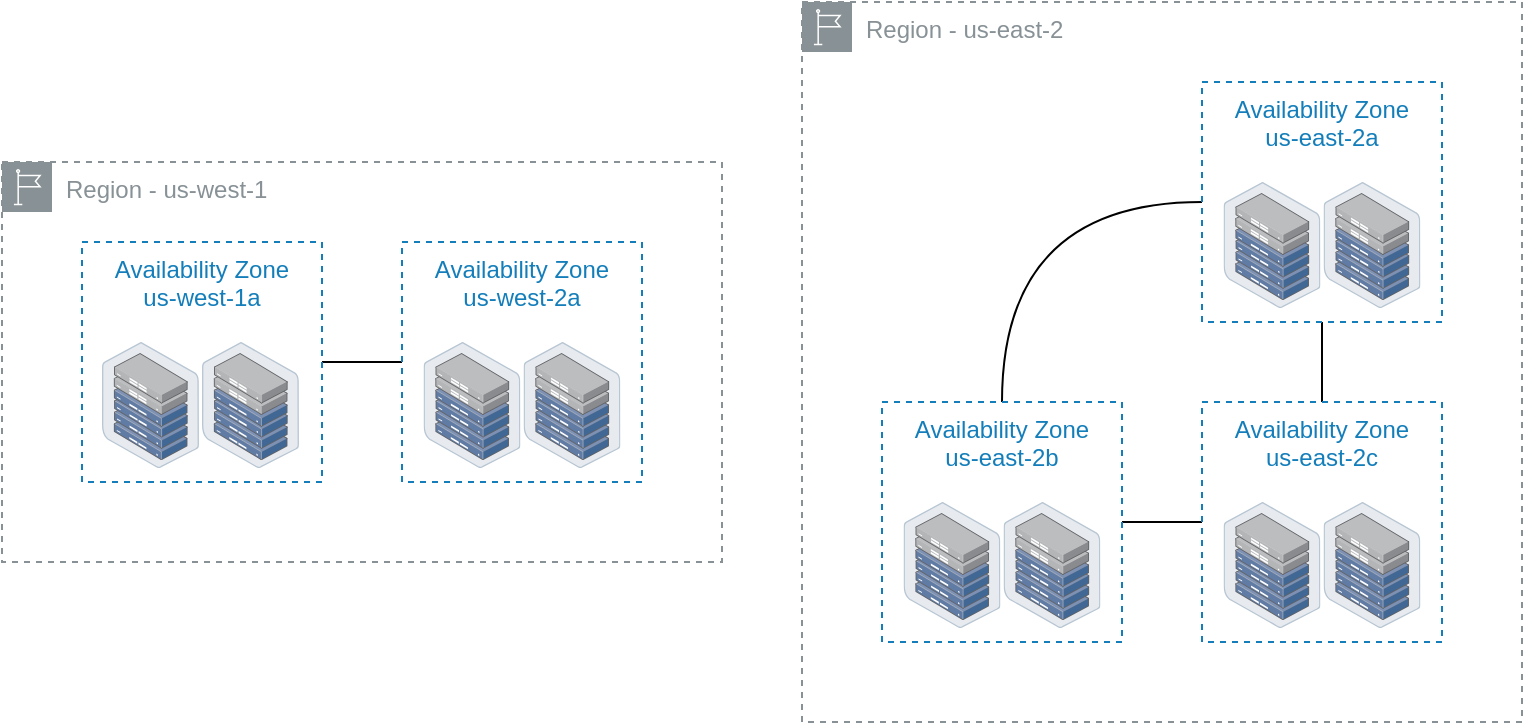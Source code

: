 <mxfile version="17.4.2" type="device"><diagram id="AU8wbsJlqE14NsuYjp3b" name="Page-1"><mxGraphModel dx="1038" dy="641" grid="1" gridSize="10" guides="1" tooltips="1" connect="1" arrows="1" fold="1" page="1" pageScale="1" pageWidth="850" pageHeight="1100" math="0" shadow="0"><root><mxCell id="0"/><mxCell id="1" parent="0"/><mxCell id="IAbVQfNchqGGSpQd0STA-1" value="&lt;div&gt;Region - us-east-2&lt;/div&gt;" style="sketch=0;outlineConnect=0;gradientColor=none;html=1;whiteSpace=wrap;fontSize=12;fontStyle=0;shape=mxgraph.aws4.group;grIcon=mxgraph.aws4.group_region;strokeColor=#879196;fillColor=none;verticalAlign=top;align=left;spacingLeft=30;fontColor=#879196;dashed=1;" parent="1" vertex="1"><mxGeometry x="440" y="80" width="360" height="360" as="geometry"/></mxCell><mxCell id="IAbVQfNchqGGSpQd0STA-12" style="edgeStyle=orthogonalEdgeStyle;orthogonalLoop=1;jettySize=auto;html=1;exitX=0.5;exitY=0;exitDx=0;exitDy=0;entryX=0;entryY=0.5;entryDx=0;entryDy=0;endArrow=none;endFill=0;curved=1;" parent="1" source="IAbVQfNchqGGSpQd0STA-4" target="IAbVQfNchqGGSpQd0STA-7" edge="1"><mxGeometry relative="1" as="geometry"/></mxCell><mxCell id="IAbVQfNchqGGSpQd0STA-13" style="edgeStyle=orthogonalEdgeStyle;curved=1;orthogonalLoop=1;jettySize=auto;html=1;exitX=1;exitY=0.5;exitDx=0;exitDy=0;entryX=0;entryY=0.5;entryDx=0;entryDy=0;endArrow=none;endFill=0;" parent="1" source="IAbVQfNchqGGSpQd0STA-4" target="IAbVQfNchqGGSpQd0STA-6" edge="1"><mxGeometry relative="1" as="geometry"/></mxCell><mxCell id="IAbVQfNchqGGSpQd0STA-4" value="Availability Zone&#10;us-east-2b&#10;" style="fillColor=none;strokeColor=#147EBA;dashed=1;verticalAlign=top;fontStyle=0;fontColor=#147EBA;" parent="1" vertex="1"><mxGeometry x="480" y="280" width="120" height="120" as="geometry"/></mxCell><mxCell id="IAbVQfNchqGGSpQd0STA-14" style="edgeStyle=orthogonalEdgeStyle;curved=1;orthogonalLoop=1;jettySize=auto;html=1;exitX=0.5;exitY=0;exitDx=0;exitDy=0;entryX=0.5;entryY=1;entryDx=0;entryDy=0;endArrow=none;endFill=0;" parent="1" source="IAbVQfNchqGGSpQd0STA-6" target="IAbVQfNchqGGSpQd0STA-7" edge="1"><mxGeometry relative="1" as="geometry"/></mxCell><mxCell id="IAbVQfNchqGGSpQd0STA-6" value="Availability Zone&#10;us-east-2c&#10;" style="fillColor=none;strokeColor=#147EBA;dashed=1;verticalAlign=top;fontStyle=0;fontColor=#147EBA;" parent="1" vertex="1"><mxGeometry x="640" y="280" width="120" height="120" as="geometry"/></mxCell><mxCell id="IAbVQfNchqGGSpQd0STA-7" value="Availability Zone&#10;us-east-2a&#10;" style="fillColor=none;strokeColor=#147EBA;dashed=1;verticalAlign=top;fontStyle=0;fontColor=#147EBA;" parent="1" vertex="1"><mxGeometry x="640" y="120" width="120" height="120" as="geometry"/></mxCell><mxCell id="IAbVQfNchqGGSpQd0STA-8" value="&lt;div&gt;Region - us-west-1&lt;/div&gt;" style="sketch=0;outlineConnect=0;gradientColor=none;html=1;whiteSpace=wrap;fontSize=12;fontStyle=0;shape=mxgraph.aws4.group;grIcon=mxgraph.aws4.group_region;strokeColor=#879196;fillColor=none;verticalAlign=top;align=left;spacingLeft=30;fontColor=#879196;dashed=1;" parent="1" vertex="1"><mxGeometry x="40" y="160" width="360" height="200" as="geometry"/></mxCell><mxCell id="IAbVQfNchqGGSpQd0STA-15" style="edgeStyle=orthogonalEdgeStyle;curved=1;orthogonalLoop=1;jettySize=auto;html=1;exitX=1;exitY=0.5;exitDx=0;exitDy=0;endArrow=none;endFill=0;" parent="1" source="IAbVQfNchqGGSpQd0STA-9" target="IAbVQfNchqGGSpQd0STA-10" edge="1"><mxGeometry relative="1" as="geometry"/></mxCell><mxCell id="IAbVQfNchqGGSpQd0STA-9" value="Availability Zone&#10;us-west-1a&#10;" style="fillColor=none;strokeColor=#147EBA;dashed=1;verticalAlign=top;fontStyle=0;fontColor=#147EBA;" parent="1" vertex="1"><mxGeometry x="80" y="200" width="120" height="120" as="geometry"/></mxCell><mxCell id="IAbVQfNchqGGSpQd0STA-10" value="Availability Zone&#10;us-west-2a&#10;" style="fillColor=none;strokeColor=#147EBA;dashed=1;verticalAlign=top;fontStyle=0;fontColor=#147EBA;" parent="1" vertex="1"><mxGeometry x="240" y="200" width="120" height="120" as="geometry"/></mxCell><mxCell id="mwTReuN4E7mEF0ZCqhIy-1" value="" style="points=[];aspect=fixed;html=1;align=center;shadow=0;dashed=0;image;image=img/lib/allied_telesis/storage/Datacenter_Server_Half_Rack_ToR.svg;" vertex="1" parent="1"><mxGeometry x="90" y="250" width="48.48" height="62.99" as="geometry"/></mxCell><mxCell id="mwTReuN4E7mEF0ZCqhIy-2" value="" style="points=[];aspect=fixed;html=1;align=center;shadow=0;dashed=0;image;image=img/lib/allied_telesis/storage/Datacenter_Server_Half_Rack_ToR.svg;" vertex="1" parent="1"><mxGeometry x="140" y="250" width="48.48" height="62.99" as="geometry"/></mxCell><mxCell id="mwTReuN4E7mEF0ZCqhIy-5" value="" style="points=[];aspect=fixed;html=1;align=center;shadow=0;dashed=0;image;image=img/lib/allied_telesis/storage/Datacenter_Server_Half_Rack_ToR.svg;" vertex="1" parent="1"><mxGeometry x="250.76" y="250" width="48.48" height="62.99" as="geometry"/></mxCell><mxCell id="mwTReuN4E7mEF0ZCqhIy-6" value="" style="points=[];aspect=fixed;html=1;align=center;shadow=0;dashed=0;image;image=img/lib/allied_telesis/storage/Datacenter_Server_Half_Rack_ToR.svg;" vertex="1" parent="1"><mxGeometry x="300.76" y="250" width="48.48" height="62.99" as="geometry"/></mxCell><mxCell id="mwTReuN4E7mEF0ZCqhIy-7" value="" style="points=[];aspect=fixed;html=1;align=center;shadow=0;dashed=0;image;image=img/lib/allied_telesis/storage/Datacenter_Server_Half_Rack_ToR.svg;" vertex="1" parent="1"><mxGeometry x="490.76" y="330" width="48.48" height="62.99" as="geometry"/></mxCell><mxCell id="mwTReuN4E7mEF0ZCqhIy-8" value="" style="points=[];aspect=fixed;html=1;align=center;shadow=0;dashed=0;image;image=img/lib/allied_telesis/storage/Datacenter_Server_Half_Rack_ToR.svg;" vertex="1" parent="1"><mxGeometry x="540.76" y="330" width="48.48" height="62.99" as="geometry"/></mxCell><mxCell id="mwTReuN4E7mEF0ZCqhIy-9" value="" style="points=[];aspect=fixed;html=1;align=center;shadow=0;dashed=0;image;image=img/lib/allied_telesis/storage/Datacenter_Server_Half_Rack_ToR.svg;" vertex="1" parent="1"><mxGeometry x="650.76" y="330" width="48.48" height="62.99" as="geometry"/></mxCell><mxCell id="mwTReuN4E7mEF0ZCqhIy-10" value="" style="points=[];aspect=fixed;html=1;align=center;shadow=0;dashed=0;image;image=img/lib/allied_telesis/storage/Datacenter_Server_Half_Rack_ToR.svg;" vertex="1" parent="1"><mxGeometry x="700.76" y="330" width="48.48" height="62.99" as="geometry"/></mxCell><mxCell id="mwTReuN4E7mEF0ZCqhIy-11" value="" style="points=[];aspect=fixed;html=1;align=center;shadow=0;dashed=0;image;image=img/lib/allied_telesis/storage/Datacenter_Server_Half_Rack_ToR.svg;" vertex="1" parent="1"><mxGeometry x="650.76" y="170" width="48.48" height="62.99" as="geometry"/></mxCell><mxCell id="mwTReuN4E7mEF0ZCqhIy-12" value="" style="points=[];aspect=fixed;html=1;align=center;shadow=0;dashed=0;image;image=img/lib/allied_telesis/storage/Datacenter_Server_Half_Rack_ToR.svg;" vertex="1" parent="1"><mxGeometry x="700.76" y="170" width="48.48" height="62.99" as="geometry"/></mxCell></root></mxGraphModel></diagram></mxfile>